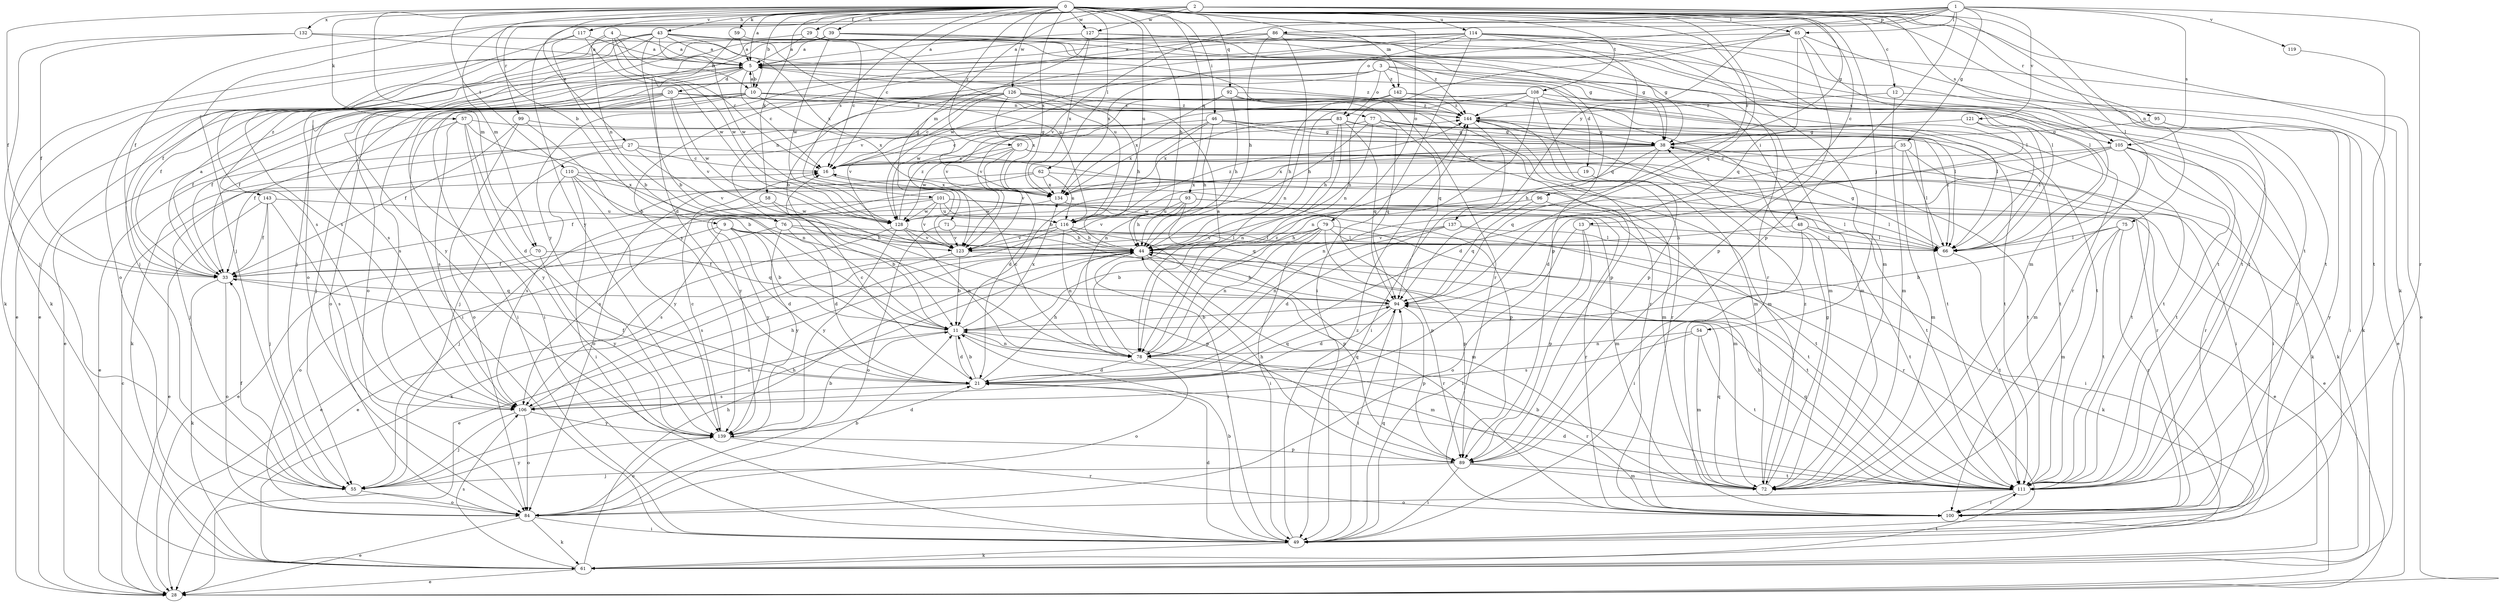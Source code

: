 strict digraph  {
0;
1;
2;
3;
4;
5;
9;
10;
11;
12;
13;
16;
19;
20;
21;
27;
28;
29;
33;
35;
38;
39;
43;
44;
46;
48;
49;
54;
55;
57;
58;
59;
61;
62;
65;
66;
70;
71;
72;
75;
76;
77;
78;
79;
83;
84;
86;
89;
92;
93;
94;
95;
96;
97;
99;
100;
101;
105;
106;
108;
110;
111;
114;
116;
117;
119;
121;
123;
126;
127;
128;
132;
134;
137;
139;
142;
143;
144;
0 -> 5  [label=a];
0 -> 9  [label=b];
0 -> 10  [label=b];
0 -> 12  [label=c];
0 -> 13  [label=c];
0 -> 16  [label=c];
0 -> 27  [label=e];
0 -> 29  [label=f];
0 -> 33  [label=f];
0 -> 39  [label=h];
0 -> 43  [label=h];
0 -> 44  [label=h];
0 -> 46  [label=i];
0 -> 54  [label=j];
0 -> 57  [label=k];
0 -> 58  [label=k];
0 -> 59  [label=k];
0 -> 61  [label=k];
0 -> 62  [label=l];
0 -> 65  [label=l];
0 -> 70  [label=m];
0 -> 79  [label=o];
0 -> 92  [label=q];
0 -> 93  [label=q];
0 -> 94  [label=q];
0 -> 95  [label=r];
0 -> 96  [label=r];
0 -> 97  [label=r];
0 -> 101  [label=s];
0 -> 108  [label=t];
0 -> 110  [label=t];
0 -> 111  [label=t];
0 -> 114  [label=u];
0 -> 116  [label=u];
0 -> 117  [label=v];
0 -> 126  [label=w];
0 -> 127  [label=w];
0 -> 132  [label=x];
0 -> 134  [label=x];
0 -> 142  [label=z];
1 -> 35  [label=g];
1 -> 65  [label=l];
1 -> 83  [label=o];
1 -> 86  [label=p];
1 -> 89  [label=p];
1 -> 99  [label=r];
1 -> 100  [label=r];
1 -> 105  [label=s];
1 -> 119  [label=v];
1 -> 121  [label=v];
1 -> 123  [label=v];
1 -> 137  [label=y];
1 -> 139  [label=y];
2 -> 33  [label=f];
2 -> 38  [label=g];
2 -> 55  [label=j];
2 -> 66  [label=l];
2 -> 70  [label=m];
2 -> 71  [label=m];
2 -> 75  [label=n];
2 -> 105  [label=s];
2 -> 127  [label=w];
3 -> 19  [label=d];
3 -> 76  [label=n];
3 -> 83  [label=o];
3 -> 84  [label=o];
3 -> 100  [label=r];
3 -> 105  [label=s];
3 -> 106  [label=s];
3 -> 142  [label=z];
4 -> 5  [label=a];
4 -> 10  [label=b];
4 -> 16  [label=c];
4 -> 61  [label=k];
4 -> 76  [label=n];
4 -> 128  [label=w];
5 -> 10  [label=b];
5 -> 16  [label=c];
5 -> 20  [label=d];
5 -> 33  [label=f];
5 -> 48  [label=i];
5 -> 139  [label=y];
5 -> 143  [label=z];
5 -> 144  [label=z];
9 -> 11  [label=b];
9 -> 21  [label=d];
9 -> 66  [label=l];
9 -> 84  [label=o];
9 -> 89  [label=p];
9 -> 106  [label=s];
10 -> 5  [label=a];
10 -> 33  [label=f];
10 -> 49  [label=i];
10 -> 55  [label=j];
10 -> 77  [label=n];
10 -> 89  [label=p];
10 -> 100  [label=r];
10 -> 106  [label=s];
10 -> 134  [label=x];
10 -> 144  [label=z];
11 -> 21  [label=d];
11 -> 72  [label=m];
11 -> 78  [label=n];
11 -> 106  [label=s];
11 -> 134  [label=x];
12 -> 28  [label=e];
12 -> 72  [label=m];
12 -> 144  [label=z];
13 -> 49  [label=i];
13 -> 66  [label=l];
13 -> 84  [label=o];
13 -> 89  [label=p];
16 -> 134  [label=x];
19 -> 28  [label=e];
19 -> 134  [label=x];
20 -> 28  [label=e];
20 -> 33  [label=f];
20 -> 49  [label=i];
20 -> 72  [label=m];
20 -> 84  [label=o];
20 -> 123  [label=v];
20 -> 128  [label=w];
20 -> 144  [label=z];
21 -> 11  [label=b];
21 -> 16  [label=c];
21 -> 33  [label=f];
21 -> 44  [label=h];
21 -> 94  [label=q];
21 -> 106  [label=s];
27 -> 16  [label=c];
27 -> 28  [label=e];
27 -> 55  [label=j];
27 -> 72  [label=m];
27 -> 123  [label=v];
28 -> 16  [label=c];
29 -> 5  [label=a];
29 -> 16  [label=c];
29 -> 28  [label=e];
29 -> 38  [label=g];
29 -> 116  [label=u];
33 -> 5  [label=a];
33 -> 61  [label=k];
33 -> 84  [label=o];
33 -> 94  [label=q];
35 -> 16  [label=c];
35 -> 44  [label=h];
35 -> 66  [label=l];
35 -> 72  [label=m];
35 -> 111  [label=t];
35 -> 139  [label=y];
38 -> 16  [label=c];
38 -> 49  [label=i];
38 -> 94  [label=q];
38 -> 111  [label=t];
38 -> 116  [label=u];
38 -> 134  [label=x];
39 -> 5  [label=a];
39 -> 28  [label=e];
39 -> 38  [label=g];
39 -> 66  [label=l];
39 -> 84  [label=o];
39 -> 100  [label=r];
39 -> 106  [label=s];
39 -> 111  [label=t];
39 -> 128  [label=w];
43 -> 5  [label=a];
43 -> 11  [label=b];
43 -> 55  [label=j];
43 -> 61  [label=k];
43 -> 66  [label=l];
43 -> 84  [label=o];
43 -> 106  [label=s];
43 -> 116  [label=u];
43 -> 128  [label=w];
43 -> 134  [label=x];
44 -> 28  [label=e];
44 -> 33  [label=f];
44 -> 49  [label=i];
44 -> 100  [label=r];
44 -> 111  [label=t];
46 -> 11  [label=b];
46 -> 38  [label=g];
46 -> 44  [label=h];
46 -> 55  [label=j];
46 -> 72  [label=m];
46 -> 111  [label=t];
46 -> 134  [label=x];
48 -> 44  [label=h];
48 -> 49  [label=i];
48 -> 66  [label=l];
48 -> 111  [label=t];
49 -> 11  [label=b];
49 -> 21  [label=d];
49 -> 61  [label=k];
49 -> 94  [label=q];
49 -> 144  [label=z];
54 -> 72  [label=m];
54 -> 78  [label=n];
54 -> 106  [label=s];
54 -> 111  [label=t];
55 -> 33  [label=f];
55 -> 44  [label=h];
55 -> 84  [label=o];
55 -> 139  [label=y];
57 -> 21  [label=d];
57 -> 33  [label=f];
57 -> 38  [label=g];
57 -> 78  [label=n];
57 -> 106  [label=s];
57 -> 139  [label=y];
58 -> 11  [label=b];
58 -> 106  [label=s];
58 -> 128  [label=w];
59 -> 5  [label=a];
59 -> 21  [label=d];
59 -> 89  [label=p];
61 -> 28  [label=e];
61 -> 44  [label=h];
61 -> 106  [label=s];
61 -> 111  [label=t];
62 -> 33  [label=f];
62 -> 84  [label=o];
62 -> 111  [label=t];
62 -> 116  [label=u];
62 -> 134  [label=x];
65 -> 5  [label=a];
65 -> 72  [label=m];
65 -> 78  [label=n];
65 -> 89  [label=p];
65 -> 94  [label=q];
65 -> 111  [label=t];
65 -> 128  [label=w];
66 -> 38  [label=g];
66 -> 111  [label=t];
70 -> 33  [label=f];
70 -> 94  [label=q];
70 -> 139  [label=y];
71 -> 49  [label=i];
71 -> 84  [label=o];
71 -> 123  [label=v];
72 -> 38  [label=g];
72 -> 94  [label=q];
72 -> 144  [label=z];
75 -> 11  [label=b];
75 -> 66  [label=l];
75 -> 72  [label=m];
75 -> 100  [label=r];
75 -> 111  [label=t];
76 -> 21  [label=d];
76 -> 28  [label=e];
76 -> 44  [label=h];
76 -> 72  [label=m];
76 -> 139  [label=y];
77 -> 38  [label=g];
77 -> 44  [label=h];
77 -> 61  [label=k];
77 -> 66  [label=l];
77 -> 78  [label=n];
77 -> 94  [label=q];
77 -> 111  [label=t];
78 -> 5  [label=a];
78 -> 16  [label=c];
78 -> 21  [label=d];
78 -> 84  [label=o];
78 -> 100  [label=r];
78 -> 144  [label=z];
79 -> 11  [label=b];
79 -> 44  [label=h];
79 -> 49  [label=i];
79 -> 66  [label=l];
79 -> 78  [label=n];
79 -> 89  [label=p];
79 -> 111  [label=t];
79 -> 123  [label=v];
83 -> 16  [label=c];
83 -> 38  [label=g];
83 -> 44  [label=h];
83 -> 78  [label=n];
83 -> 94  [label=q];
83 -> 111  [label=t];
83 -> 134  [label=x];
84 -> 11  [label=b];
84 -> 28  [label=e];
84 -> 49  [label=i];
84 -> 61  [label=k];
86 -> 5  [label=a];
86 -> 38  [label=g];
86 -> 44  [label=h];
86 -> 55  [label=j];
86 -> 66  [label=l];
86 -> 78  [label=n];
86 -> 139  [label=y];
89 -> 44  [label=h];
89 -> 49  [label=i];
89 -> 55  [label=j];
89 -> 72  [label=m];
89 -> 111  [label=t];
92 -> 44  [label=h];
92 -> 94  [label=q];
92 -> 100  [label=r];
92 -> 123  [label=v];
92 -> 134  [label=x];
92 -> 144  [label=z];
93 -> 28  [label=e];
93 -> 44  [label=h];
93 -> 66  [label=l];
93 -> 94  [label=q];
93 -> 111  [label=t];
93 -> 116  [label=u];
93 -> 123  [label=v];
94 -> 11  [label=b];
94 -> 21  [label=d];
94 -> 44  [label=h];
94 -> 49  [label=i];
94 -> 89  [label=p];
95 -> 38  [label=g];
95 -> 49  [label=i];
95 -> 100  [label=y];
96 -> 72  [label=m];
96 -> 94  [label=q];
96 -> 128  [label=w];
97 -> 16  [label=c];
97 -> 21  [label=d];
97 -> 49  [label=i];
97 -> 61  [label=k];
97 -> 100  [label=r];
97 -> 123  [label=v];
97 -> 128  [label=w];
99 -> 11  [label=b];
99 -> 33  [label=f];
99 -> 38  [label=g];
99 -> 84  [label=o];
101 -> 55  [label=j];
101 -> 66  [label=l];
101 -> 72  [label=m];
101 -> 89  [label=p];
101 -> 116  [label=u];
101 -> 123  [label=v];
101 -> 128  [label=w];
101 -> 139  [label=y];
105 -> 16  [label=c];
105 -> 21  [label=d];
105 -> 61  [label=k];
105 -> 72  [label=m];
105 -> 78  [label=n];
105 -> 100  [label=r];
105 -> 111  [label=t];
106 -> 44  [label=h];
106 -> 55  [label=j];
106 -> 84  [label=o];
106 -> 94  [label=q];
106 -> 139  [label=y];
108 -> 44  [label=h];
108 -> 61  [label=k];
108 -> 72  [label=m];
108 -> 78  [label=n];
108 -> 89  [label=p];
108 -> 123  [label=v];
108 -> 144  [label=z];
110 -> 44  [label=h];
110 -> 49  [label=i];
110 -> 89  [label=p];
110 -> 106  [label=s];
110 -> 134  [label=x];
110 -> 139  [label=y];
111 -> 11  [label=b];
111 -> 21  [label=d];
111 -> 44  [label=h];
111 -> 84  [label=o];
111 -> 94  [label=q];
111 -> 100  [label=r];
114 -> 5  [label=a];
114 -> 11  [label=b];
114 -> 28  [label=e];
114 -> 49  [label=i];
114 -> 72  [label=m];
114 -> 94  [label=q];
114 -> 111  [label=t];
114 -> 134  [label=x];
114 -> 139  [label=y];
116 -> 44  [label=h];
116 -> 61  [label=k];
116 -> 66  [label=l];
116 -> 78  [label=n];
116 -> 89  [label=p];
116 -> 123  [label=v];
116 -> 144  [label=z];
117 -> 5  [label=a];
117 -> 11  [label=b];
117 -> 33  [label=f];
117 -> 128  [label=w];
119 -> 111  [label=t];
121 -> 21  [label=d];
121 -> 38  [label=g];
121 -> 66  [label=l];
123 -> 11  [label=b];
123 -> 61  [label=k];
123 -> 106  [label=s];
126 -> 16  [label=c];
126 -> 33  [label=f];
126 -> 44  [label=h];
126 -> 49  [label=i];
126 -> 66  [label=l];
126 -> 111  [label=t];
126 -> 123  [label=v];
126 -> 134  [label=x];
126 -> 144  [label=z];
127 -> 5  [label=a];
127 -> 111  [label=t];
127 -> 123  [label=v];
127 -> 134  [label=x];
127 -> 144  [label=z];
128 -> 28  [label=e];
128 -> 44  [label=h];
128 -> 78  [label=n];
128 -> 123  [label=v];
128 -> 139  [label=y];
128 -> 144  [label=z];
132 -> 5  [label=a];
132 -> 33  [label=f];
132 -> 55  [label=j];
132 -> 100  [label=r];
134 -> 28  [label=e];
134 -> 100  [label=r];
134 -> 128  [label=w];
137 -> 21  [label=d];
137 -> 66  [label=l];
137 -> 78  [label=n];
137 -> 100  [label=r];
137 -> 123  [label=v];
139 -> 11  [label=b];
139 -> 16  [label=c];
139 -> 21  [label=d];
139 -> 84  [label=o];
139 -> 89  [label=p];
139 -> 100  [label=r];
142 -> 44  [label=h];
142 -> 66  [label=l];
142 -> 128  [label=w];
142 -> 144  [label=z];
143 -> 28  [label=e];
143 -> 33  [label=f];
143 -> 55  [label=j];
143 -> 106  [label=s];
143 -> 116  [label=u];
144 -> 38  [label=g];
144 -> 49  [label=i];
144 -> 72  [label=m];
144 -> 100  [label=r];
144 -> 111  [label=t];
}
